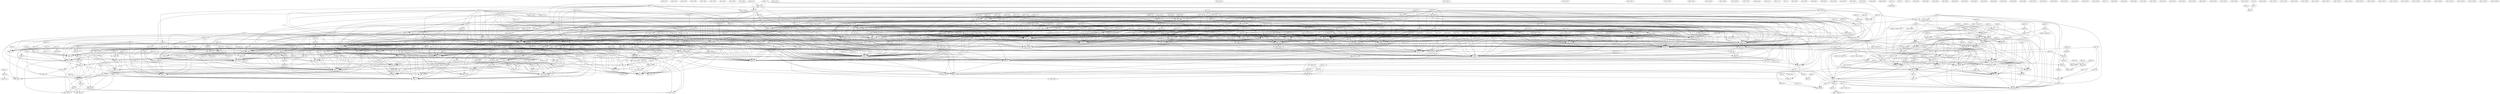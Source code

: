 digraph G {
"elem.1.def.1";
"elem.1.def.2";
"elem.1.def.3";
"elem.1.def.4";
"elem.1.def.5";
"elem.1.def.6";
"elem.1.def.7";
"elem.1.def.8";
"elem.1.def.9";
"elem.1.def.10";
"elem.1.def.11";
"elem.1.def.12";
"elem.1.def.13";
"elem.1.def.14";
"elem.1.def.15";
"elem.1.def.16";
"elem.1.def.17";
"elem.1.def.18";
"elem.1.def.19";
"elem.1.def.20";
"elem.1.def.21";
"elem.1.def.22";
"elem.1.def.23";
"elem.1.post.1";
"elem.1.post.2";
"elem.1.post.3";
"elem.1.post.4";
"elem.1.post.5";
"elem.1.c.n.1";
"elem.1.c.n.2";
"elem.1.c.n.3";
"elem.1.c.n.4";
"elem.1.c.n.5";
"elem.1.1";
"elem.1.2";
"elem.1.3";
"elem.1.4";
"elem.1.5";
"elem.1.6";
"elem.1.7";
"elem.1.8";
"elem.1.9";
"elem.1.10";
"elem.1.11";
"elem.1.12";
"elem.1.13";
"elem.1.14";
"elem.1.15";
"elem.1.16";
"elem.1.17";
"elem.1.18";
"elem.1.19";
"elem.1.20";
"elem.1.21";
"elem.1.22";
"elem.1.23";
"elem.1.24";
"elem.1.25";
"elem.1.26";
"elem.1.27";
"elem.1.28";
"elem.1.29";
"elem.1.30";
"elem.1.31";
"elem.1.32";
"elem.1.33";
"elem.1.34";
"elem.1.35";
"elem.1.36";
"elem.1.37";
"elem.1.38";
"elem.1.39";
"elem.1.40";
"elem.1.41";
"elem.1.42";
"elem.1.43";
"elem.1.44";
"elem.1.45";
"elem.1.46";
"elem.1.47";
"elem.1.48";
"elem.2.def.1";
"elem.2.def.2";
"elem.2.1";
"elem.2.2";
"elem.2.3";
"elem.2.4";
"elem.2.5";
"elem.2.6";
"elem.2.7";
"elem.2.8";
"elem.2.9";
"elem.2.10";
"elem.2.11";
"elem.2.12";
"elem.2.13";
"elem.2.14";
"elem.3.def.1";
"elem.3.def.2";
"elem.3.def.3";
"elem.3.def.4";
"elem.3.def.5";
"elem.3.def.6";
"elem.3.def.7";
"elem.3.def.8";
"elem.3.def.9";
"elem.3.def.10";
"elem.3.def.11";
"elem.3.1";
"elem.3.2";
"elem.3.3";
"elem.3.4";
"elem.3.5";
"elem.3.6";
"elem.3.7";
"elem.3.8";
"elem.3.9";
"elem.3.1.p.1";
"elem.3.10";
"elem.3.11";
"elem.3.12";
"elem.3.13";
"elem.3.14";
"elem.3.15";
"elem.3.16";
"elem.3.17";
"elem.3.16.p.1";
"elem.3.18";
"elem.3.19";
"elem.3.20";
"elem.3.21";
"elem.3.22";
"elem.3.23";
"elem.3.24";
"elem.3.25";
"elem.3.26";
"elem.3.27";
"elem.3.28";
"elem.3.29";
"elem.3.30";
"elem.3.31";
"elem.3.32";
"elem.3.33";
"elem.3.34";
"elem.3.35";
"elem.3.36";
"elem.3.37";
"elem.4.def.1";
"elem.4.def.2";
"elem.4.def.3";
"elem.4.def.4";
"elem.4.def.5";
"elem.4.def.6";
"elem.4.def.7";
"elem.4.1";
"elem.4.2";
"elem.4.3";
"elem.4.4";
"elem.4.5";
"elem.4.6";
"elem.4.7";
"elem.4.8";
"elem.4.9";
"elem.4.10";
"elem.4.11";
"elem.4.12";
"elem.4.13";
"elem.4.14";
"elem.4.15";
"elem.4.16";
"elem.5.def.1";
"elem.5.def.2";
"elem.5.def.3";
"elem.5.def.4";
"elem.5.def.5";
"elem.5.def.6";
"elem.5.def.7";
"elem.5.def.8";
"elem.5.def.9";
"elem.5.def.10";
"elem.5.def.11";
"elem.5.def.12";
"elem.5.def.13";
"elem.5.def.14";
"elem.5.def.15";
"elem.5.def.16";
"elem.5.def.17";
"elem.5.def.18";
"elem.5.1";
"elem.5.2";
"elem.5.3";
"elem.5.4";
"elem.5.5";
"elem.5.6";
"elem.5.7";
"elem.5.8";
"elem.5.9";
"elem.5.10";
"elem.5.11";
"elem.5.12";
"elem.5.13";
"elem.5.14";
"elem.5.15";
"elem.5.16";
"elem.5.17";
"elem.5.18";
"elem.5.19";
"elem.5.20";
"elem.5.21";
"elem.5.22";
"elem.5.23";
"elem.5.24";
"elem.5.25";
"elem.6.def.1";
"elem.6.def.2";
"elem.6.def.3";
"elem.6.def.4";
"elem.6.def.5";
"elem.6.1";
"elem.6.2";
"elem.6.3";
"elem.6.4";
"elem.6.5";
"elem.6.6";
"elem.6.7";
"elem.6.8";
"elem.6.9";
"elem.6.10";
"elem.6.11";
"elem.6.12";
"elem.6.13";
"elem.6.8.p.1";
"elem.6.14";
"elem.6.15";
"elem.6.16";
"elem.6.17";
"elem.6.18";
"elem.6.19";
"elem.6.20";
"elem.6.21";
"elem.6.22";
"elem.6.19.p.1";
"elem.6.23";
"elem.6.24";
"elem.6.25";
"elem.6.26";
"elem.6.27";
"elem.6.28";
"elem.6.29";
"elem.6.30";
"elem.6.31";
"elem.6.32";
"elem.6.33";
"elem.7.def.1";
"elem.7.def.2";
"elem.7.def.3";
"elem.7.def.4";
"elem.7.def.5";
"elem.7.def.6";
"elem.7.def.7";
"elem.7.def.8";
"elem.7.def.9";
"elem.7.def.10";
"elem.7.def.11";
"elem.7.def.12";
"elem.7.def.13";
"elem.7.def.14";
"elem.7.def.15";
"elem.7.def.16";
"elem.7.def.17";
"elem.7.def.18";
"elem.7.def.19";
"elem.7.def.20";
"elem.7.def.21";
"elem.7.def.22";
"elem.7.1";
"elem.7.2";
"elem.7.3";
"elem.7.2.p.1";
"elem.7.4";
"elem.7.5";
"elem.7.6";
"elem.7.7";
"elem.7.8";
"elem.7.9";
"elem.7.5 elem.7.6";
"elem.7.10";
"elem.7.11";
"elem.7.7 elem.7.8";
"elem.7.12";
"elem.7.13";
"elem.7.14";
"elem.7.15";
"elem.7.16";
"elem.7.17";
"elem.7.18";
"elem.7.19";
"elem.7.20";
"elem.7.21";
"elem.7.22";
"elem.7.23";
"elem.7.24";
"elem.7.25";
"elem.7.26";
"elem.7.27";
"elem.7.28";
"elem.7.29";
"elem.7.30";
"elem.7.31";
"elem.7.32";
"elem.7.33";
"elem.7.34";
"elem.7.35";
"elem.7.36";
"elem.7.37";
"elem.7.38";
"elem.7.39";
"elem.8.1";
"elem.8.2";
"elem.8.3";
"elem.8.2.p.1";
"elem.8.4";
"elem.7.def.20 elem.7.13";
"elem.7.13 elem.7.def.20";
"elem.8.5";
"elem.8.6";
"elem.8.7";
"elem.8.8";
"elem.8.9";
"elem.8.10";
"elem.8.11";
"elem.8.12";
"elem.8.13";
"elem.8.14";
"elem.8.15";
"elem.8.11 elem.8.12";
"elem.8.16";
"elem.8.17";
"elem.8.18";
"elem.8.19";
"elem.8.20";
"elem.8.21";
"elem.8.22";
"elem.8.23";
"elem.8.24";
"elem.8.25";
"elem.8.26";
"elem.8.27";
"elem.9.1";
"elem.9.2";
"elem.9.3";
"elem.9.4";
"elem.9.5";
"elem.9.6";
"elem.9.7";
"elem.9.8";
"elem.9.9";
"elem.9.10";
"elem.9.11";
"elem.9.12";
"elem.9.11 elem.9.11.p.1";
"elem.9.13";
"elem.9.14";
"elem.9.15";
"elem.7.24 elem.7.25";
"elem.9.16";
"elem.9.17";
"elem.9.18";
"elem.9.19";
"elem.9.20";
"elem.9.21";
"elem.9.22";
"elem.9.23";
"elem.9.24";
"elem.9.25";
"elem.9.26";
"elem.9.27";
"elem.9.28";
"elem.9.29";
"elem.9.30";
"elem.9.31";
"elem.9.32";
"elem.9.33";
"elem.9.34";
"elem.9.35";
"elem.7.11 elem.7.13";
"elem.9.36";
"elem.10.def.1";
"elem.10.def.2";
"elem.10.def.3";
"elem.10.def.4";
"elem.10.1";
"elem.10.2";
"elem.10.3";
"elem.10.4";
"elem.10.3.p.1";
"elem.10.5";
"elem.5.7.p.1";
"elem.10.6";
"elem.10.7";
"elem.10.8";
"elem.10.9";
"elem.6.20.p.1";
"elem.10.10";
"elem.10.6.p.1";
"elem.10.11";
"elem.10.12";
"elem.10.13";
"elem.10.14";
"elem.10.15";
"elem.10.16";
"elem.10.17";
"elem.10.18";
"elem.10.16.l.1";
"elem.10.19";
"elem.10.20";
"elem.10.21";
"elem.10.22";
"elem.10.23";
"elem.10.24";
"elem.10.23.p.1";
"elem.10.25";
"elem.10.26";
"elem.10.27";
"elem.10.28";
"elem.10.29";
"elem.10.28.l.1";
"elem.5.19.p.1";
"elem.10.30";
"elem.10.28.l.2";
"elem.10.31";
"elem.10.32";
"elem.10.33";
"elem.10.34";
"elem.10.35";
"elem.10.32.p.1";
"elem.10.32.l.1";
"elem.10.36";
"elem.10.37";
"elem.10.38";
"elem.10.39";
"elem.10.6 elem.10.23.p.1";
"elem.10.40";
"elem.10.41";
"elem.10.42";
"elem.10.43";
"elem.10.44";
"elem.10.41.l.1";
"elem.10.45";
"elem.10.46";
"elem.10.47";
"elem.10.def.2.1";
"elem.10.def.2.2";
"elem.10.def.2.3";
"elem.10.def.2.4";
"elem.10.def.2.5";
"elem.10.def.2.6";
"elem.10.48";
"elem.10.49";
"elem.10.50";
"elem.10.51";
"elem.10.52";
"elem.10.53";
"elem.10.54";
"elem.10.55";
"elem.10.56";
"elem.10.57";
"elem.10.58";
"elem.10.59";
"elem.10.60";
"elem.10.53.l.1";
"elem.10.59.l.1";
"elem.10.61";
"elem.10.15 elem.10.23.p.1";
"elem.10.62";
"elem.10.12 elem.10.13";
"elem.10.63";
"elem.10.64";
"elem.10.65";
"elem.10.66";
"elem.10.67";
"elem.10.37 elem.10.38";
"elem.10.68";
"elem.10.69";
"elem.10.70";
"elem.10.71";
"elem.10.72";
"elem.10.73";
"elem.10.13 elem.10.16";
"elem.10.74";
"elem.10.75";
"elem.10.76";
"elem.10.77";
"elem.2.7 elem.10.16";
"elem.10.78";
"elem.10.79";
"elem.10.80";
"elem.10.81";
"elem.10.82";
"elem.10.83";
"elem.10.84";
"elem.10.def.3.1";
"elem.10.def.3.2";
"elem.10.def.3.3";
"elem.10.def.3.4";
"elem.10.def.3.5";
"elem.10.def.3.6";
"elem.10.85";
"elem.10.86";
"elem.10.87";
"elem.10.88";
"elem.10.89";
"elem.10.90";
"elem.10.91";
"elem.10.92";
"elem.10.93";
"elem.10.94";
"elem.10.95";
"elem.10.96";
"elem.10.97";
"elem.10.98";
"elem.10.99";
"elem.10.100";
"elem.10.101";
"elem.10.102";
"elem.10.103";
"elem.10.104";
"elem.10.74 elem.10.75";
"elem.10.105";
"elem.10.106";
"elem.10.107";
"elem.10.108";
"elem.10.109";
"elem.10.110";
"elem.10.111";
"elem.10.112";
"elem.10.11 elem.10.12";
"elem.10.113";
"elem.10.114";
"elem.10.115";
"elem.11.def.1";
"elem.11.def.2";
"elem.11.def.3";
"elem.11.def.4";
"elem.11.def.5";
"elem.11.def.6";
"elem.11.def.7";
"elem.11.def.8";
"elem.11.def.9";
"elem.11.def.10";
"elem.11.def.11";
"elem.11.def.12";
"elem.11.def.13";
"elem.11.def.14";
"elem.11.def.15";
"elem.11.def.16";
"elem.11.def.17";
"elem.11.def.18";
"elem.11.def.19";
"elem.11.def.20";
"elem.11.def.21";
"elem.11.def.22";
"elem.11.def.23";
"elem.11.def.24";
"elem.11.def.25";
"elem.11.def.26";
"elem.11.def.27";
"elem.11.def.28";
"elem.11.1";
"elem.11.2";
"elem.11.3";
"elem.11.4";
"elem.11.5";
"elem.11.6";
"elem.11.7";
"elem.11.8";
"elem.11.9";
"elem.11.10";
"elem.11.11";
"elem.11.12";
"elem.11.13";
"elem.11.14";
"elem.11.15";
"elem.11.16";
"elem.11.17";
"elem.11.18";
"elem.11.19";
"elem.11.20";
"elem.11.21";
"elem.11.22";
"elem.11.23";
"elem.11.24";
"elem.11.25";
"elem.11.26";
"elem.11.27";
"elem.11.28";
"elem.11.29";
"elem.1.8 elem.1.4";
"elem.11.30";
"elem.11.31";
"elem.11.32";
"elem.11.33";
"elem.11.34";
"elem.11.29 elem.11.30";
"elem.11.35";
"elem.11.36";
"elem.11.37";
"elem.11.38";
"elem.11.39";
"elem.12.1";
"elem.12.2";
"elem.12.3";
"elem.12.4";
"elem.12.5";
"elem.12.2.l.1";
"elem.12.6";
"elem.12.7";
"elem.12.8";
"elem.12.9";
"elem.12.10";
"elem.12.6 elem.12.7.p.1";
"elem.12.7.p.1";
"elem.12.11";
"elem.12.12";
"elem.12.13";
"elem.12.14";
"elem.12.15";
"elem.12.16";
"elem.12.17";
"elem.6.8 elem.6.8.p.1";
"elem.12.18";
"elem.12.17.p.1";
"elem.13.1";
"elem.13.2";
"elem.13.3";
"elem.13.4";
"elem.13.5";
"elem.6.def.3 elem.6.17";
"elem.13.6";
"elem.13.7";
"elem.13.8";
"elem.13.9";
"elem.4.15.p.1";
"elem.13.10";
"elem.13.11";
"elem.13.12";
"elem.13.13";
"elem.13.14";
"elem.13.15";
"elem.13.16";
"elem.13.17";
"elem.13.18";
"elem.13.16.p.1";
"elem.13.17.p.1";
"elem.1.1" -> "elem.1.post.3";
"elem.1.1" -> "elem.1.post.1";
"elem.1.1" -> "elem.1.c.n.1";
"elem.1.2" -> "elem.1.post.1";
"elem.1.2" -> "elem.1.1";
"elem.1.2" -> "elem.1.post.2";
"elem.1.2" -> "elem.1.post.3";
"elem.1.2" -> "elem.1.c.n.1";
"elem.1.3" -> "elem.1.2";
"elem.1.3" -> "elem.1.post.3";
"elem.1.5" -> "elem.1.post.2";
"elem.1.5" -> "elem.1.3";
"elem.1.5" -> "elem.1.post.1";
"elem.1.9" -> "elem.1.3";
"elem.1.10" -> "elem.1.1";
"elem.1.10" -> "elem.1.9";
"elem.1.11" -> "elem.1.3";
"elem.1.11" -> "elem.1.1";
"elem.1.11" -> "elem.1.def.10";
"elem.1.12" -> "elem.1.post.3";
"elem.1.12" -> "elem.1.def.10";
"elem.1.13" -> "elem.1.11";
"elem.1.14" -> "elem.1.c.n.3";
"elem.1.16" -> "elem.1.10";
"elem.1.16" -> "elem.1.3";
"elem.1.16" -> "elem.1.post.1";
"elem.1.16" -> "elem.1.post.2";
"elem.1.16" -> "elem.1.15";
"elem.1.17" -> "elem.1.post.2";
"elem.1.17" -> "elem.1.16";
"elem.1.17" -> "elem.1.13";
"elem.1.18" -> "elem.1.3";
"elem.1.18" -> "elem.1.16";
"elem.1.19" -> "elem.1.5";
"elem.1.19" -> "elem.1.18";
"elem.1.20" -> "elem.1.5";
"elem.1.21" -> "elem.1.20";
"elem.1.21" -> "elem.1.16";
"elem.1.22" -> "elem.1.3";
"elem.1.24" -> "elem.1.23";
"elem.1.25" -> "elem.1.4";
"elem.1.25" -> "elem.1.24";
"elem.1.26" -> "elem.1.4";
"elem.1.27" -> "elem.1.16";
"elem.1.27" -> "elem.1.def.23";
"elem.1.28" -> "elem.1.15";
"elem.1.28" -> "elem.1.13";
"elem.1.29" -> "elem.1.13";
"elem.1.29" -> "elem.1.post.5";
"elem.1.29" -> "elem.1.15";
"elem.1.31" -> "elem.1.23";
"elem.1.32" -> "elem.1.31";
"elem.1.32" -> "elem.1.29";
"elem.1.32" -> "elem.1.13";
"elem.1.35" -> "elem.1.34";
"elem.1.35" -> "elem.1.c.n.3";
"elem.1.35" -> "elem.1.c.n.2";
"elem.1.36" -> "elem.1.33";
"elem.1.36" -> "elem.1.34";
"elem.1.36" -> "elem.1.35";
"elem.1.36" -> "elem.1.c.n.1";
"elem.1.37" -> "elem.1.31";
"elem.1.37" -> "elem.1.35";
"elem.1.37" -> "elem.1.34";
"elem.1.38" -> "elem.1.31";
"elem.1.38" -> "elem.1.36";
"elem.1.38" -> "elem.1.34";
"elem.1.39" -> "elem.1.31";
"elem.1.39" -> "elem.1.37";
"elem.1.40" -> "elem.1.31";
"elem.1.40" -> "elem.1.38";
"elem.1.41" -> "elem.1.37";
"elem.1.42" -> "elem.1.23";
"elem.1.42" -> "elem.1.31";
"elem.1.42" -> "elem.1.41";
"elem.1.43" -> "elem.1.c.n.2";
"elem.1.43" -> "elem.1.c.n.3";
"elem.1.44" -> "elem.1.42";
"elem.1.44" -> "elem.1.31";
"elem.1.44" -> "elem.1.post.5";
"elem.1.44" -> "elem.1.15";
"elem.1.45" -> "elem.1.42";
"elem.1.45" -> "elem.1.44";
"elem.1.45" -> "elem.1.29";
"elem.1.45" -> "elem.1.c.n.2";
"elem.1.45" -> "elem.1.c.n.1";
"elem.1.45" -> "elem.1.34";
"elem.1.45" -> "elem.1.30";
"elem.1.45" -> "elem.1.33";
"elem.1.46" -> "elem.1.11";
"elem.1.46" -> "elem.1.31";
"elem.1.46" -> "elem.1.34";
"elem.1.47" -> "elem.1.46";
"elem.1.47" -> "elem.1.41";
"elem.1.48" -> "elem.1.47";
"elem.2.1" -> "elem.1.11";
"elem.2.1" -> "elem.1.3";
"elem.2.1" -> "elem.1.31";
"elem.2.2" -> "elem.1.46";
"elem.2.2" -> "elem.1.31";
"elem.2.3" -> "elem.1.46";
"elem.2.3" -> "elem.1.31";
"elem.2.4" -> "elem.1.46";
"elem.2.4" -> "elem.1.31";
"elem.2.4" -> "elem.1.29";
"elem.2.4" -> "elem.1.6";
"elem.2.4" -> "elem.1.34";
"elem.2.5" -> "elem.1.46";
"elem.2.5" -> "elem.1.31";
"elem.2.5" -> "elem.1.43";
"elem.2.6" -> "elem.1.46";
"elem.2.6" -> "elem.1.31";
"elem.2.6" -> "elem.1.43";
"elem.2.7" -> "elem.1.46";
"elem.2.7" -> "elem.1.43";
"elem.2.8" -> "elem.1.36";
"elem.2.8" -> "elem.1.43";
"elem.2.9" -> "elem.1.29";
"elem.2.9" -> "elem.1.47";
"elem.2.9" -> "elem.1.34";
"elem.2.10" -> "elem.1.11";
"elem.2.10" -> "elem.1.3";
"elem.2.10" -> "elem.1.31";
"elem.2.10" -> "elem.1.post.5";
"elem.2.10" -> "elem.1.5";
"elem.2.10" -> "elem.1.15";
"elem.2.10" -> "elem.1.29";
"elem.2.10" -> "elem.1.34";
"elem.2.10" -> "elem.1.47";
"elem.2.10" -> "elem.1.c.n.1";
"elem.2.11" -> "elem.1.46";
"elem.2.11" -> "elem.1.47";
"elem.2.12" -> "elem.2.4";
"elem.2.12" -> "elem.1.47";
"elem.2.13" -> "elem.1.47";
"elem.2.14" -> "elem.1.45";
"elem.2.14" -> "elem.1.47";
"elem.3.1" -> "elem.1.def.10";
"elem.3.2" -> "elem.3.1";
"elem.3.2" -> "elem.1.19";
"elem.3.3" -> "elem.1.def.10";
"elem.3.3" -> "elem.1.5";
"elem.3.4" -> "elem.3.1";
"elem.3.7" -> "elem.1.20";
"elem.3.7" -> "elem.1.24";
"elem.3.7" -> "elem.1.23";
"elem.3.8" -> "elem.3.1";
"elem.3.8" -> "elem.1.20";
"elem.3.8" -> "elem.1.21";
"elem.3.9" -> "elem.1.def.10";
"elem.3.9" -> "elem.3.1.p.1";
"elem.3.12" -> "elem.1.20";
"elem.3.13" -> "elem.3.11";
"elem.3.13" -> "elem.3.2";
"elem.3.14" -> "elem.3.1";
"elem.3.14" -> "elem.3.3";
"elem.3.14" -> "elem.1.47";
"elem.3.14" -> "elem.3.def.4";
"elem.3.15" -> "elem.3.def.5";
"elem.3.15" -> "elem.1.20";
"elem.3.15" -> "elem.1.24";
"elem.3.16" -> "elem.1.17";
"elem.3.17" -> "elem.3.1";
"elem.3.17" -> "elem.3.16.p.1";
"elem.3.18" -> "elem.1.19";
"elem.3.20" -> "elem.1.32";
"elem.3.22" -> "elem.1.32";
"elem.3.22" -> "elem.3.21";
"elem.3.23" -> "elem.3.def.11";
"elem.3.24" -> "elem.3.10";
"elem.3.25" -> "elem.3.9";
"elem.3.26" -> "elem.3.24";
"elem.3.27" -> "elem.1.23";
"elem.3.27" -> "elem.3.26";
"elem.3.28" -> "elem.3.26";
"elem.3.30" -> "elem.3.28";
"elem.3.31" -> "elem.1.32";
"elem.3.31" -> "elem.1.17";
"elem.3.31" -> "elem.3.22";
"elem.3.32" -> "elem.3.19";
"elem.3.32" -> "elem.1.32";
"elem.3.32" -> "elem.3.22";
"elem.3.33" -> "elem.3.16.p.1";
"elem.3.33" -> "elem.3.31";
"elem.3.34" -> "elem.1.23";
"elem.3.34" -> "elem.3.32";
"elem.3.35" -> "elem.2.5";
"elem.3.35" -> "elem.1.47";
"elem.3.36" -> "elem.2.6";
"elem.3.36" -> "elem.1.47";
"elem.3.36" -> "elem.3.18";
"elem.3.37" -> "elem.3.18";
"elem.3.37" -> "elem.3.36";
"elem.3.37" -> "elem.3.16.p.1";
"elem.4.2" -> "elem.3.16.p.1";
"elem.4.2" -> "elem.1.23";
"elem.4.2" -> "elem.3.32";
"elem.4.2" -> "elem.1.32";
"elem.4.3" -> "elem.3.1";
"elem.4.3" -> "elem.1.23";
"elem.4.3" -> "elem.3.16.p.1";
"elem.4.3" -> "elem.3.18";
"elem.4.3" -> "elem.1.13";
"elem.4.4" -> "elem.1.9";
"elem.4.4" -> "elem.3.16";
"elem.4.5" -> "elem.1.10";
"elem.4.5" -> "elem.1.4";
"elem.4.5" -> "elem.3.31";
"elem.4.6" -> "elem.1.4";
"elem.4.6" -> "elem.1.def.22";
"elem.4.7" -> "elem.3.16.p.1";
"elem.4.7" -> "elem.1.34";
"elem.4.8" -> "elem.1.10";
"elem.4.8" -> "elem.1.31";
"elem.4.8" -> "elem.1.34";
"elem.4.8" -> "elem.3.16";
"elem.4.9" -> "elem.1.6";
"elem.4.10" -> "elem.2.11";
"elem.4.10" -> "elem.4.1";
"elem.4.10" -> "elem.4.5";
"elem.4.10" -> "elem.3.32";
"elem.4.10" -> "elem.1.32";
"elem.4.10" -> "elem.1.5";
"elem.4.11" -> "elem.4.10";
"elem.4.11" -> "elem.4.2";
"elem.4.11" -> "elem.1.9";
"elem.4.11" -> "elem.3.26";
"elem.4.11" -> "elem.3.29";
"elem.4.12" -> "elem.4.11";
"elem.4.12" -> "elem.3.16.p.1";
"elem.4.12" -> "elem.3.1";
"elem.4.12" -> "elem.1.47";
"elem.4.12" -> "elem.3.27";
"elem.4.12" -> "elem.1.26";
"elem.4.13" -> "elem.1.4";
"elem.4.13" -> "elem.1.26";
"elem.4.13" -> "elem.3.16";
"elem.4.15" -> "elem.1.5";
"elem.4.15" -> "elem.1.32";
"elem.4.15" -> "elem.1.15";
"elem.4.15" -> "elem.3.26";
"elem.4.15" -> "elem.3.29";
"elem.4.16" -> "elem.3.30";
"elem.5.3" -> "elem.5.2";
"elem.5.4" -> "elem.5.3";
"elem.5.4" -> "elem.5.def.5";
"elem.5.5" -> "elem.5.1";
"elem.5.6" -> "elem.5.2";
"elem.5.8" -> "elem.5.def.4";
"elem.5.8" -> "elem.5.1";
"elem.5.9" -> "elem.5.8";
"elem.5.10" -> "elem.5.7";
"elem.5.10" -> "elem.5.8";
"elem.5.12" -> "elem.5.1";
"elem.5.13" -> "elem.5.def.7";
"elem.5.13" -> "elem.5.def.5";
"elem.5.14" -> "elem.5.8";
"elem.5.14" -> "elem.5.10";
"elem.5.15" -> "elem.5.7";
"elem.5.15" -> "elem.5.12";
"elem.5.16" -> "elem.5.15";
"elem.5.16" -> "elem.5.11";
"elem.5.16" -> "elem.5.14";
"elem.5.17" -> "elem.5.1";
"elem.5.18" -> "elem.5.11";
"elem.5.19" -> "elem.5.16";
"elem.5.19" -> "elem.5.17";
"elem.5.19" -> "elem.5.11";
"elem.5.20" -> "elem.5.8";
"elem.5.20" -> "elem.5.13";
"elem.5.20" -> "elem.5.10";
"elem.5.21" -> "elem.5.8";
"elem.5.21" -> "elem.5.13";
"elem.5.21" -> "elem.5.10";
"elem.5.22" -> "elem.5.20";
"elem.5.22" -> "elem.5.def.5";
"elem.5.23" -> "elem.5.15";
"elem.5.23" -> "elem.5.16";
"elem.5.23" -> "elem.5.21";
"elem.5.24" -> "elem.5.22";
"elem.5.24" -> "elem.5.18";
"elem.6.1" -> "elem.1.38";
"elem.6.1" -> "elem.5.def.5";
"elem.6.1" -> "elem.1.41";
"elem.6.1" -> "elem.5.15";
"elem.6.1" -> "elem.5.11";
"elem.6.2" -> "elem.1.38";
"elem.6.2" -> "elem.5.7";
"elem.6.2" -> "elem.6.1";
"elem.6.2" -> "elem.5.11";
"elem.6.2" -> "elem.5.9";
"elem.6.2" -> "elem.1.39";
"elem.6.3" -> "elem.6.2";
"elem.6.3" -> "elem.5.11";
"elem.6.3" -> "elem.5.9";
"elem.6.3" -> "elem.1.5";
"elem.6.3" -> "elem.1.29";
"elem.6.4" -> "elem.1.17";
"elem.6.4" -> "elem.1.post.5";
"elem.6.4" -> "elem.1.34";
"elem.6.4" -> "elem.6.2";
"elem.6.4" -> "elem.5.16";
"elem.6.4" -> "elem.5.22";
"elem.6.5" -> "elem.1.23";
"elem.6.5" -> "elem.6.4";
"elem.6.5" -> "elem.1.8";
"elem.6.5" -> "elem.1.4";
"elem.6.6" -> "elem.1.23";
"elem.6.6" -> "elem.6.4";
"elem.6.6" -> "elem.5.11";
"elem.6.6" -> "elem.5.9";
"elem.6.6" -> "elem.1.4";
"elem.6.6" -> "elem.1.32";
"elem.6.7" -> "elem.1.23";
"elem.6.7" -> "elem.1.32";
"elem.6.7" -> "elem.6.4";
"elem.6.7" -> "elem.5.11";
"elem.6.7" -> "elem.1.5";
"elem.6.7" -> "elem.1.13";
"elem.6.7" -> "elem.1.17";
"elem.6.8" -> "elem.1.32";
"elem.6.8" -> "elem.6.4";
"elem.6.8" -> "elem.6.def.1";
"elem.6.9" -> "elem.1.3";
"elem.6.9" -> "elem.1.31";
"elem.6.9" -> "elem.6.2";
"elem.6.10" -> "elem.1.31";
"elem.6.10" -> "elem.1.34";
"elem.6.10" -> "elem.6.2";
"elem.6.11" -> "elem.1.3";
"elem.6.11" -> "elem.1.31";
"elem.6.11" -> "elem.6.2";
"elem.6.12" -> "elem.1.31";
"elem.6.12" -> "elem.6.2";
"elem.6.13" -> "elem.3.31";
"elem.6.13" -> "elem.6.8.p.1";
"elem.6.14" -> "elem.5.7";
"elem.6.14" -> "elem.6.1";
"elem.6.14" -> "elem.5.11";
"elem.6.14" -> "elem.5.9";
"elem.6.15" -> "elem.1.14";
"elem.6.15" -> "elem.5.7";
"elem.6.15" -> "elem.6.1";
"elem.6.15" -> "elem.5.11";
"elem.6.15" -> "elem.5.9";
"elem.6.16" -> "elem.6.14";
"elem.6.17" -> "elem.6.16";
"elem.6.18" -> "elem.1.23";
"elem.6.18" -> "elem.1.32";
"elem.6.19" -> "elem.5.def.11";
"elem.6.19" -> "elem.6.11";
"elem.6.19" -> "elem.5.16";
"elem.6.19" -> "elem.5.11";
"elem.6.19" -> "elem.6.15";
"elem.6.19" -> "elem.5.def.9";
"elem.6.19" -> "elem.6.1";
"elem.6.20" -> "elem.6.6";
"elem.6.20" -> "elem.5.22";
"elem.6.20" -> "elem.1.32";
"elem.6.20" -> "elem.6.1";
"elem.6.20" -> "elem.5.12";
"elem.6.20" -> "elem.6.19";
"elem.6.21" -> "elem.6.def.1";
"elem.6.22" -> "elem.6.11";
"elem.6.22" -> "elem.5.22";
"elem.6.22" -> "elem.6.19.p.1";
"elem.6.22" -> "elem.5.11";
"elem.6.22" -> "elem.6.18";
"elem.6.23" -> "elem.6.12";
"elem.6.23" -> "elem.6.1";
"elem.6.23" -> "elem.5.11";
"elem.6.24" -> "elem.5.22";
"elem.6.24" -> "elem.6.def.1";
"elem.6.24" -> "elem.6.21";
"elem.6.25" -> "elem.1.44";
"elem.6.25" -> "elem.1.45";
"elem.6.25" -> "elem.6.13";
"elem.6.25" -> "elem.6.18";
"elem.6.25" -> "elem.6.19.p.1";
"elem.6.25" -> "elem.6.1";
"elem.6.25" -> "elem.5.16";
"elem.6.26" -> "elem.1.31";
"elem.6.26" -> "elem.6.24";
"elem.6.26" -> "elem.5.11";
"elem.6.26" -> "elem.5.9";
"elem.6.27" -> "elem.1.43";
"elem.6.27" -> "elem.1.36";
"elem.6.28" -> "elem.6.18";
"elem.6.28" -> "elem.6.25";
"elem.6.28" -> "elem.6.21";
"elem.6.28" -> "elem.6.26";
"elem.6.28" -> "elem.1.36";
"elem.6.29" -> "elem.6.25";
"elem.6.29" -> "elem.6.26";
"elem.6.29" -> "elem.6.24";
"elem.6.30" -> "elem.6.29";
"elem.6.30" -> "elem.6.14";
"elem.6.31" -> "elem.6.8";
"elem.6.31" -> "elem.6.def.1";
"elem.6.31" -> "elem.6.19.p.1";
"elem.6.32" -> "elem.1.29";
"elem.6.32" -> "elem.1.32";
"elem.6.33" -> "elem.3.27";
"elem.6.33" -> "elem.5.def.5";
"elem.7.1" -> "elem.7.def.12";
"elem.7.2" -> "elem.7.1";
"elem.7.3" -> "elem.7.2";
"elem.7.3" -> "elem.7.2.p.1";
"elem.7.4" -> "elem.7.2";
"elem.7.6" -> "elem.7.5";
"elem.7.7" -> "elem.7.5";
"elem.7.8" -> "elem.7.7";
"elem.7.9" -> "elem.7.5 elem.7.6";
"elem.7.10" -> "elem.7.9";
"elem.7.10" -> "elem.7.5 elem.7.6";
"elem.7.11" -> "elem.7.def.20";
"elem.7.11" -> "elem.7.7 elem.7.8";
"elem.7.12" -> "elem.7.def.20";
"elem.7.12" -> "elem.7.5 elem.7.6";
"elem.7.13" -> "elem.7.def.20";
"elem.7.13" -> "elem.7.10";
"elem.7.15" -> "elem.7.12";
"elem.7.16" -> "elem.7.15";
"elem.7.17" -> "elem.7.def.20";
"elem.7.17" -> "elem.7.13";
"elem.7.18" -> "elem.7.16";
"elem.7.18" -> "elem.7.17";
"elem.7.19" -> "elem.7.17";
"elem.7.19" -> "elem.7.18";
"elem.7.19" -> "elem.5.7";
"elem.7.20" -> "elem.7.13";
"elem.7.20" -> "elem.7.def.20";
"elem.7.20" -> "elem.7.12";
"elem.7.20" -> "elem.7.4";
"elem.7.21" -> "elem.7.20";
"elem.7.21" -> "elem.7.16";
"elem.7.21" -> "elem.7.def.12";
"elem.7.22" -> "elem.7.def.15";
"elem.7.22" -> "elem.7.17";
"elem.7.23" -> "elem.7.def.12";
"elem.7.24" -> "elem.7.23";
"elem.7.24" -> "elem.7.16";
"elem.7.24" -> "elem.7.def.15";
"elem.7.24" -> "elem.7.19";
"elem.7.24" -> "elem.7.21";
"elem.7.24" -> "elem.7.20";
"elem.7.24" -> "elem.7.def.12";
"elem.7.25" -> "elem.7.24";
"elem.7.26" -> "elem.7.24";
"elem.7.27" -> "elem.7.25";
"elem.7.27" -> "elem.7.26";
"elem.7.28" -> "elem.7.def.12";
"elem.7.30" -> "elem.7.29";
"elem.7.30" -> "elem.7.def.15";
"elem.7.30" -> "elem.7.19";
"elem.7.30" -> "elem.7.21";
"elem.7.30" -> "elem.7.20";
"elem.7.32" -> "elem.7.31";
"elem.7.33" -> "elem.7.21";
"elem.7.33" -> "elem.7.3";
"elem.7.33" -> "elem.7.16";
"elem.7.33" -> "elem.7.def.20";
"elem.7.33" -> "elem.7.def.15";
"elem.7.33" -> "elem.7.19";
"elem.7.34" -> "elem.7.16";
"elem.7.34" -> "elem.7.def.15";
"elem.7.34" -> "elem.7.19";
"elem.7.34" -> "elem.7.21";
"elem.7.34" -> "elem.7.20";
"elem.7.34" -> "elem.7.17";
"elem.7.34" -> "elem.7.33";
"elem.7.36" -> "elem.7.34";
"elem.7.36" -> "elem.7.35";
"elem.7.37" -> "elem.7.15";
"elem.7.38" -> "elem.7.15";
"elem.7.39" -> "elem.7.36";
"elem.7.39" -> "elem.7.37";
"elem.7.39" -> "elem.7.38";
"elem.8.1" -> "elem.7.21";
"elem.8.1" -> "elem.7.20";
"elem.8.2" -> "elem.7.17";
"elem.8.2" -> "elem.7.18";
"elem.8.2" -> "elem.7.22";
"elem.8.2" -> "elem.7.27";
"elem.8.2" -> "elem.8.1";
"elem.8.3" -> "elem.7.33";
"elem.8.3" -> "elem.8.2";
"elem.8.3" -> "elem.7.22";
"elem.8.3" -> "elem.8.2.p.1";
"elem.8.3" -> "elem.7.27";
"elem.8.4" -> "elem.7.34";
"elem.8.4" -> "elem.7.def.20 elem.7.13";
"elem.8.4" -> "elem.7.20";
"elem.8.4" -> "elem.7.35";
"elem.8.4" -> "elem.7.13 elem.7.def.20";
"elem.8.4" -> "elem.7.13";
"elem.8.5" -> "elem.8.4";
"elem.8.5" -> "elem.7.17";
"elem.8.6" -> "elem.7.33";
"elem.8.6" -> "elem.7.14";
"elem.8.6" -> "elem.7.def.20";
"elem.8.6" -> "elem.8.3";
"elem.8.7" -> "elem.8.6";
"elem.8.8" -> "elem.7.33";
"elem.8.8" -> "elem.8.3";
"elem.8.8" -> "elem.7.14";
"elem.8.8" -> "elem.7.21";
"elem.8.8" -> "elem.7.20";
"elem.8.8" -> "elem.7.def.20";
"elem.8.9" -> "elem.8.2";
"elem.8.9" -> "elem.8.2.p.1";
"elem.8.9" -> "elem.8.1";
"elem.8.9" -> "elem.7.def.20";
"elem.8.10" -> "elem.7.def.20";
"elem.8.10" -> "elem.7.17";
"elem.8.10" -> "elem.7.18";
"elem.8.11" -> "elem.7.17";
"elem.8.11" -> "elem.5.def.9";
"elem.8.12" -> "elem.7.17";
"elem.8.12" -> "elem.7.18";
"elem.8.12" -> "elem.5.def.10";
"elem.8.13" -> "elem.7.14";
"elem.8.14" -> "elem.8.11";
"elem.8.14" -> "elem.8.7";
"elem.8.14" -> "elem.7.def.20";
"elem.8.15" -> "elem.8.11 elem.8.12";
"elem.8.15" -> "elem.8.7";
"elem.8.15" -> "elem.7.def.20";
"elem.8.16" -> "elem.8.14";
"elem.8.17" -> "elem.8.15";
"elem.8.18" -> "elem.7.def.21";
"elem.8.18" -> "elem.7.13";
"elem.8.18" -> "elem.7.17";
"elem.8.18" -> "elem.5.def.9";
"elem.8.19" -> "elem.7.def.21";
"elem.8.19" -> "elem.8.18";
"elem.8.19" -> "elem.7.17";
"elem.8.19" -> "elem.7.13";
"elem.8.19" -> "elem.7.18";
"elem.8.19" -> "elem.5.def.10";
"elem.8.20" -> "elem.7.33";
"elem.8.20" -> "elem.7.20";
"elem.8.20" -> "elem.7.17";
"elem.8.20" -> "elem.7.13";
"elem.8.21" -> "elem.7.33";
"elem.8.21" -> "elem.8.2";
"elem.8.21" -> "elem.8.3";
"elem.8.21" -> "elem.8.20";
"elem.8.21" -> "elem.7.14";
"elem.8.21" -> "elem.7.21";
"elem.8.21" -> "elem.7.20";
"elem.8.21" -> "elem.7.18";
"elem.8.22" -> "elem.8.20";
"elem.8.23" -> "elem.8.21";
"elem.8.24" -> "elem.8.18";
"elem.8.24" -> "elem.8.8";
"elem.8.24" -> "elem.8.22";
"elem.8.25" -> "elem.8.19";
"elem.8.25" -> "elem.8.8";
"elem.8.25" -> "elem.8.23";
"elem.8.26" -> "elem.8.18";
"elem.8.26" -> "elem.7.33";
"elem.8.26" -> "elem.8.2";
"elem.8.26" -> "elem.8.2.p.1";
"elem.8.27" -> "elem.8.19";
"elem.8.27" -> "elem.7.33";
"elem.8.27" -> "elem.8.2";
"elem.8.27" -> "elem.8.2.p.1";
"elem.9.1" -> "elem.7.17";
"elem.9.1" -> "elem.8.18";
"elem.9.1" -> "elem.8.8";
"elem.9.1" -> "elem.8.22";
"elem.9.2" -> "elem.7.17";
"elem.9.2" -> "elem.8.18";
"elem.9.2" -> "elem.8.20";
"elem.9.3" -> "elem.7.def.20";
"elem.9.3" -> "elem.8.8";
"elem.9.3" -> "elem.8.23";
"elem.9.4" -> "elem.9.3";
"elem.9.4" -> "elem.7.17";
"elem.9.4" -> "elem.8.19";
"elem.9.4" -> "elem.8.8";
"elem.9.4" -> "elem.8.23";
"elem.9.5" -> "elem.9.3";
"elem.9.5" -> "elem.7.17";
"elem.9.5" -> "elem.8.19";
"elem.9.5" -> "elem.8.8";
"elem.9.5" -> "elem.8.23";
"elem.9.6" -> "elem.7.def.20";
"elem.9.6" -> "elem.8.19";
"elem.9.6" -> "elem.8.8";
"elem.9.6" -> "elem.8.23";
"elem.9.7" -> "elem.7.def.13";
"elem.9.7" -> "elem.7.def.15";
"elem.9.8" -> "elem.7.def.20";
"elem.9.8" -> "elem.8.22";
"elem.9.8" -> "elem.8.23";
"elem.9.9" -> "elem.9.8";
"elem.9.9" -> "elem.8.22";
"elem.9.9" -> "elem.9.3";
"elem.9.9" -> "elem.8.23";
"elem.9.10" -> "elem.9.8";
"elem.9.10" -> "elem.8.26";
"elem.9.10" -> "elem.8.25";
"elem.9.10" -> "elem.9.6";
"elem.9.11" -> "elem.7.15";
"elem.9.12" -> "elem.7.29";
"elem.9.12" -> "elem.9.11 elem.9.11.p.1";
"elem.9.12" -> "elem.7.19";
"elem.9.12" -> "elem.7.21";
"elem.9.12" -> "elem.7.20";
"elem.9.12" -> "elem.9.8";
"elem.9.12" -> "elem.7.def.14";
"elem.9.13" -> "elem.9.12";
"elem.9.13" -> "elem.7.31";
"elem.9.13" -> "elem.9.11";
"elem.9.13" -> "elem.7.19";
"elem.9.13" -> "elem.9.8";
"elem.9.14" -> "elem.7.30";
"elem.9.15" -> "elem.8.2";
"elem.9.15" -> "elem.7.22";
"elem.9.15" -> "elem.7.28";
"elem.9.15" -> "elem.7.24";
"elem.9.15" -> "elem.7.25";
"elem.9.15" -> "elem.2.3";
"elem.9.15" -> "elem.7.24 elem.7.25";
"elem.9.15" -> "elem.2.4";
"elem.9.16" -> "elem.7.21";
"elem.9.16" -> "elem.7.20";
"elem.9.17" -> "elem.7.13";
"elem.9.17" -> "elem.7.21";
"elem.9.17" -> "elem.7.20";
"elem.9.18" -> "elem.9.16";
"elem.9.18" -> "elem.7.19";
"elem.9.19" -> "elem.9.17";
"elem.9.19" -> "elem.7.14";
"elem.9.19" -> "elem.7.21";
"elem.9.19" -> "elem.7.20";
"elem.9.19" -> "elem.7.19";
"elem.9.20" -> "elem.7.31";
"elem.9.21" -> "elem.7.def.6";
"elem.9.22" -> "elem.7.def.7";
"elem.9.22" -> "elem.9.21";
"elem.9.23" -> "elem.7.def.7";
"elem.9.23" -> "elem.9.22";
"elem.9.23" -> "elem.9.21";
"elem.9.24" -> "elem.7.def.6";
"elem.9.25" -> "elem.7.def.7";
"elem.9.25" -> "elem.9.24";
"elem.9.26" -> "elem.7.def.7";
"elem.9.26" -> "elem.9.24";
"elem.9.27" -> "elem.7.def.7";
"elem.9.27" -> "elem.9.24";
"elem.9.28" -> "elem.7.def.15";
"elem.9.28" -> "elem.9.21";
"elem.9.29" -> "elem.7.def.15";
"elem.9.29" -> "elem.9.23";
"elem.9.30" -> "elem.9.23";
"elem.9.31" -> "elem.9.30";
"elem.9.32" -> "elem.9.13";
"elem.9.32" -> "elem.7.def.8";
"elem.9.33" -> "elem.7.def.9";
"elem.9.33" -> "elem.7.def.8";
"elem.9.34" -> "elem.7.def.8";
"elem.9.35" -> "elem.7.11 elem.7.13";
"elem.9.35" -> "elem.7.12";
"elem.9.36" -> "elem.7.14";
"elem.9.36" -> "elem.7.19";
"elem.9.36" -> "elem.9.35";
"elem.9.36" -> "elem.9.13";
"elem.9.36" -> "elem.7.def.20";
"elem.9.36" -> "elem.7.29";
"elem.9.36" -> "elem.7.21";
"elem.9.36" -> "elem.7.20";
"elem.9.36" -> "elem.7.def.22";
"elem.10.1" -> "elem.5.def.4";
"elem.10.2" -> "elem.10.def.1";
"elem.10.3" -> "elem.10.2";
"elem.10.4" -> "elem.10.3";
"elem.10.4" -> "elem.10.3.p.1";
"elem.10.5" -> "elem.7.def.20";
"elem.10.5" -> "elem.5.7.p.1";
"elem.10.6" -> "elem.7.def.20";
"elem.10.6" -> "elem.5.7.p.1";
"elem.10.6" -> "elem.5.22";
"elem.10.6" -> "elem.5.11";
"elem.10.6" -> "elem.5.9";
"elem.10.7" -> "elem.10.6";
"elem.10.8" -> "elem.10.5";
"elem.10.9" -> "elem.10.5";
"elem.10.9" -> "elem.6.20.p.1";
"elem.10.9" -> "elem.8.11";
"elem.10.9" -> "elem.10.6";
"elem.10.10" -> "elem.10.6.p.1";
"elem.10.10" -> "elem.10.6";
"elem.10.10" -> "elem.10.9";
"elem.10.10" -> "elem.5.def.9";
"elem.10.10" -> "elem.10.11";
"elem.10.11" -> "elem.10.5";
"elem.10.11" -> "elem.10.6";
"elem.10.11" -> "elem.10.7";
"elem.10.11" -> "elem.10.8";
"elem.10.12" -> "elem.10.5";
"elem.10.12" -> "elem.8.4";
"elem.10.12" -> "elem.5.11";
"elem.10.12" -> "elem.5.22";
"elem.10.12" -> "elem.10.6";
"elem.10.13" -> "elem.10.12";
"elem.10.14" -> "elem.6.22";
"elem.10.14" -> "elem.5.17";
"elem.10.14" -> "elem.5.22";
"elem.10.14" -> "elem.10.11";
"elem.10.15" -> "elem.10.def.1";
"elem.10.16" -> "elem.10.def.1";
"elem.10.17" -> "elem.2.5";
"elem.10.17" -> "elem.10.6";
"elem.10.17" -> "elem.10.12";
"elem.10.17" -> "elem.10.15";
"elem.10.18" -> "elem.10.16.l.1";
"elem.10.18" -> "elem.10.16";
"elem.10.18" -> "elem.10.6";
"elem.10.18" -> "elem.10.13";
"elem.10.19" -> "elem.10.def.4";
"elem.10.19" -> "elem.6.1";
"elem.10.19" -> "elem.10.11";
"elem.10.20" -> "elem.10.def.4";
"elem.10.20" -> "elem.6.1";
"elem.10.20" -> "elem.10.11";
"elem.10.21" -> "elem.10.def.4";
"elem.10.21" -> "elem.6.1";
"elem.10.21" -> "elem.10.11";
"elem.10.22" -> "elem.10.21";
"elem.10.22" -> "elem.6.14";
"elem.10.22" -> "elem.6.22";
"elem.10.22" -> "elem.10.11";
"elem.10.22" -> "elem.10.def.4";
"elem.10.22" -> "elem.10.13";
"elem.10.23" -> "elem.10.22";
"elem.10.23" -> "elem.6.1";
"elem.10.23" -> "elem.10.11";
"elem.10.23" -> "elem.10.def.3";
"elem.10.23" -> "elem.10.13";
"elem.10.23" -> "elem.10.21";
"elem.10.24" -> "elem.6.1";
"elem.10.24" -> "elem.10.11";
"elem.10.24" -> "elem.10.23.p.1";
"elem.10.25" -> "elem.10.22";
"elem.10.25" -> "elem.6.1";
"elem.10.25" -> "elem.10.11";
"elem.10.25" -> "elem.10.19";
"elem.10.25" -> "elem.5.11";
"elem.10.25" -> "elem.6.17";
"elem.10.25" -> "elem.10.21";
"elem.10.26" -> "elem.10.22";
"elem.10.26" -> "elem.10.20";
"elem.10.26" -> "elem.10.13";
"elem.10.26" -> "elem.10.11";
"elem.10.26" -> "elem.10.6";
"elem.10.26" -> "elem.2.4";
"elem.10.26" -> "elem.10.16";
"elem.10.26" -> "elem.10.def.4";
"elem.10.27" -> "elem.6.13";
"elem.10.27" -> "elem.6.17";
"elem.10.27" -> "elem.10.21";
"elem.10.27" -> "elem.10.11";
"elem.10.27" -> "elem.10.23";
"elem.10.27" -> "elem.5.16";
"elem.10.28" -> "elem.6.13";
"elem.10.28" -> "elem.6.17";
"elem.10.28" -> "elem.10.21";
"elem.10.28" -> "elem.10.11";
"elem.10.28" -> "elem.10.23";
"elem.10.28" -> "elem.5.16";
"elem.10.28" -> "elem.6.16";
"elem.10.29" -> "elem.10.28.l.1";
"elem.10.29" -> "elem.10.6";
"elem.10.29" -> "elem.10.def.4";
"elem.10.29" -> "elem.10.9";
"elem.10.29" -> "elem.5.19.p.1";
"elem.10.29" -> "elem.3.31";
"elem.10.29" -> "elem.1.47";
"elem.10.30" -> "elem.10.28.l.2";
"elem.10.30" -> "elem.10.6.p.1";
"elem.10.30" -> "elem.5.19.p.1";
"elem.10.30" -> "elem.3.31";
"elem.10.30" -> "elem.1.47";
"elem.10.30" -> "elem.10.9";
"elem.10.31" -> "elem.10.29";
"elem.10.31" -> "elem.10.21";
"elem.10.31" -> "elem.10.11";
"elem.10.31" -> "elem.10.23";
"elem.10.31" -> "elem.10.14";
"elem.10.31" -> "elem.10.30";
"elem.10.32" -> "elem.10.29";
"elem.10.32" -> "elem.10.21";
"elem.10.32" -> "elem.10.11";
"elem.10.32" -> "elem.10.23";
"elem.10.32" -> "elem.10.14";
"elem.10.33" -> "elem.10.30";
"elem.10.33" -> "elem.6.28";
"elem.10.33" -> "elem.10.18";
"elem.10.33" -> "elem.1.47";
"elem.10.33" -> "elem.10.21";
"elem.10.33" -> "elem.10.23.p.1";
"elem.10.34" -> "elem.10.31";
"elem.10.34" -> "elem.6.28";
"elem.10.34" -> "elem.10.18";
"elem.10.34" -> "elem.10.11";
"elem.10.34" -> "elem.3.31";
"elem.10.34" -> "elem.1.47";
"elem.10.34" -> "elem.10.6";
"elem.10.35" -> "elem.10.32";
"elem.10.35" -> "elem.10.18";
"elem.10.35" -> "elem.10.11";
"elem.10.35" -> "elem.3.31";
"elem.10.35" -> "elem.1.47";
"elem.10.35" -> "elem.10.32.p.1";
"elem.10.35" -> "elem.10.32.l.1";
"elem.10.35" -> "elem.10.13";
"elem.10.36" -> "elem.10.11";
"elem.10.36" -> "elem.10.6";
"elem.10.36" -> "elem.10.15";
"elem.10.36" -> "elem.10.13";
"elem.10.36" -> "elem.2.4";
"elem.10.36" -> "elem.10.16";
"elem.10.36" -> "elem.10.def.4";
"elem.10.37" -> "elem.10.36";
"elem.10.37" -> "elem.2.4";
"elem.10.37" -> "elem.10.16";
"elem.10.37" -> "elem.10.def.4";
"elem.10.38" -> "elem.1.44";
"elem.10.38" -> "elem.2.4";
"elem.10.38" -> "elem.10.22";
"elem.10.38" -> "elem.10.11";
"elem.10.38" -> "elem.10.15";
"elem.10.38" -> "elem.10.6";
"elem.10.38" -> "elem.10.13";
"elem.10.38" -> "elem.6.1";
"elem.10.38" -> "elem.10.36";
"elem.10.38" -> "elem.10.20";
"elem.10.38" -> "elem.10.def.4";
"elem.10.39" -> "elem.10.33";
"elem.10.39" -> "elem.10.6 elem.10.23.p.1";
"elem.10.39" -> "elem.10.16";
"elem.10.39" -> "elem.10.def.4";
"elem.10.40" -> "elem.10.34";
"elem.10.40" -> "elem.10.16";
"elem.10.40" -> "elem.10.def.4";
"elem.10.41" -> "elem.10.35";
"elem.10.41" -> "elem.2.4";
"elem.10.41" -> "elem.10.22";
"elem.10.41" -> "elem.6.1";
"elem.10.41" -> "elem.10.11";
"elem.10.41" -> "elem.10.36";
"elem.10.41" -> "elem.10.def.4";
"elem.10.42" -> "elem.10.36";
"elem.10.42" -> "elem.2.4";
"elem.10.42" -> "elem.10.21";
"elem.10.42" -> "elem.10.26";
"elem.10.43" -> "elem.10.26";
"elem.10.44" -> "elem.10.38";
"elem.10.44" -> "elem.2.4";
"elem.10.44" -> "elem.10.41.l.1";
"elem.10.44" -> "elem.10.22";
"elem.10.44" -> "elem.10.11";
"elem.10.44" -> "elem.10.15";
"elem.10.44" -> "elem.10.6";
"elem.10.44" -> "elem.10.13";
"elem.10.44" -> "elem.6.1";
"elem.10.44" -> "elem.10.36";
"elem.10.45" -> "elem.10.39";
"elem.10.45" -> "elem.10.26";
"elem.10.46" -> "elem.10.40";
"elem.10.46" -> "elem.10.26";
"elem.10.47" -> "elem.2.4";
"elem.10.47" -> "elem.10.22";
"elem.10.47" -> "elem.6.1";
"elem.10.47" -> "elem.10.11";
"elem.10.47" -> "elem.10.36";
"elem.10.47" -> "elem.10.42";
"elem.10.48" -> "elem.10.28.l.1";
"elem.10.48" -> "elem.10.6.p.1";
"elem.10.48" -> "elem.10.6";
"elem.10.48" -> "elem.10.9";
"elem.10.48" -> "elem.10.36";
"elem.10.48" -> "elem.5.19.p.1";
"elem.10.49" -> "elem.10.6.p.1";
"elem.10.49" -> "elem.10.6";
"elem.10.49" -> "elem.10.9";
"elem.10.49" -> "elem.10.36";
"elem.10.49" -> "elem.5.19.p.1";
"elem.10.50" -> "elem.10.6.p.1";
"elem.10.50" -> "elem.10.6";
"elem.10.50" -> "elem.10.9";
"elem.10.50" -> "elem.10.36";
"elem.10.50" -> "elem.5.22";
"elem.10.50" -> "elem.5.19.p.1";
"elem.10.51" -> "elem.10.6.p.1";
"elem.10.51" -> "elem.10.6";
"elem.10.51" -> "elem.10.9";
"elem.10.51" -> "elem.5.19.p.1";
"elem.10.52" -> "elem.10.6.p.1";
"elem.10.52" -> "elem.10.9";
"elem.10.52" -> "elem.10.36";
"elem.10.52" -> "elem.5.19.p.1";
"elem.10.53" -> "elem.10.6.p.1";
"elem.10.53" -> "elem.10.6";
"elem.10.53" -> "elem.10.9";
"elem.10.53" -> "elem.10.36";
"elem.10.53" -> "elem.5.22";
"elem.10.53" -> "elem.5.19.p.1";
"elem.10.54" -> "elem.10.def.2.1";
"elem.10.54" -> "elem.10.17";
"elem.10.54" -> "elem.2.14";
"elem.10.54" -> "elem.6.17";
"elem.10.54" -> "elem.6.1";
"elem.10.54" -> "elem.10.15";
"elem.10.54" -> "elem.10.12";
"elem.10.54" -> "elem.10.19";
"elem.10.54" -> "elem.10.13";
"elem.10.54" -> "elem.10.11";
"elem.10.54" -> "elem.10.36";
"elem.10.55" -> "elem.10.def.2.2";
"elem.10.55" -> "elem.10.17";
"elem.10.55" -> "elem.10.13";
"elem.10.55" -> "elem.10.15";
"elem.10.55" -> "elem.10.21";
"elem.10.55" -> "elem.6.1";
"elem.10.55" -> "elem.10.11";
"elem.10.55" -> "elem.10.12";
"elem.10.55" -> "elem.10.19";
"elem.10.55" -> "elem.10.37";
"elem.10.56" -> "elem.10.def.2.3";
"elem.10.56" -> "elem.10.13";
"elem.10.56" -> "elem.10.21";
"elem.10.56" -> "elem.10.38";
"elem.10.57" -> "elem.10.def.2.4";
"elem.10.57" -> "elem.10.18";
"elem.10.57" -> "elem.6.1";
"elem.10.57" -> "elem.10.11";
"elem.10.57" -> "elem.10.19";
"elem.10.57" -> "elem.10.13";
"elem.10.57" -> "elem.10.21";
"elem.10.57" -> "elem.10.39";
"elem.10.58" -> "elem.10.18";
"elem.10.58" -> "elem.6.1";
"elem.10.58" -> "elem.10.11";
"elem.10.58" -> "elem.10.def.2.5";
"elem.10.58" -> "elem.10.13";
"elem.10.58" -> "elem.10.21";
"elem.10.58" -> "elem.10.12";
"elem.10.58" -> "elem.10.19";
"elem.10.58" -> "elem.10.40";
"elem.10.59" -> "elem.10.21";
"elem.10.59" -> "elem.10.13";
"elem.10.59" -> "elem.6.1";
"elem.10.59" -> "elem.10.11";
"elem.10.59" -> "elem.10.41";
"elem.10.60" -> "elem.10.36";
"elem.10.60" -> "elem.10.15";
"elem.10.60" -> "elem.10.20";
"elem.10.60" -> "elem.10.21";
"elem.10.60" -> "elem.10.22";
"elem.10.60" -> "elem.10.13";
"elem.10.60" -> "elem.10.53.l.1";
"elem.10.60" -> "elem.6.1";
"elem.10.60" -> "elem.6.17";
"elem.10.60" -> "elem.10.11";
"elem.10.60" -> "elem.10.59.l.1";
"elem.10.60" -> "elem.10.17";
"elem.10.60" -> "elem.10.def.2.1";
"elem.10.61" -> "elem.10.37";
"elem.10.61" -> "elem.10.21";
"elem.10.61" -> "elem.10.15 elem.10.23.p.1";
"elem.10.61" -> "elem.10.22";
"elem.10.61" -> "elem.10.20";
"elem.10.61" -> "elem.10.13";
"elem.10.61" -> "elem.10.36";
"elem.10.61" -> "elem.6.1";
"elem.10.61" -> "elem.10.11";
"elem.10.61" -> "elem.10.17";
"elem.10.61" -> "elem.10.def.2.2";
"elem.10.62" -> "elem.10.38";
"elem.10.62" -> "elem.10.15 elem.10.23.p.1";
"elem.10.62" -> "elem.10.22";
"elem.10.62" -> "elem.10.11";
"elem.10.62" -> "elem.10.12 elem.10.13";
"elem.10.62" -> "elem.6.1";
"elem.10.62" -> "elem.10.36";
"elem.10.62" -> "elem.10.def.2.3";
"elem.10.63" -> "elem.10.39";
"elem.10.63" -> "elem.10.20";
"elem.10.63" -> "elem.10.22";
"elem.10.63" -> "elem.10.13";
"elem.10.63" -> "elem.10.36";
"elem.10.63" -> "elem.6.1";
"elem.10.63" -> "elem.10.11";
"elem.10.63" -> "elem.10.18";
"elem.10.63" -> "elem.10.def.2.4";
"elem.10.64" -> "elem.10.40";
"elem.10.64" -> "elem.10.22";
"elem.10.64" -> "elem.10.20";
"elem.10.64" -> "elem.10.13";
"elem.10.64" -> "elem.10.36";
"elem.10.64" -> "elem.10.18";
"elem.10.65" -> "elem.10.41";
"elem.10.65" -> "elem.10.22";
"elem.10.65" -> "elem.6.1";
"elem.10.65" -> "elem.10.11";
"elem.10.65" -> "elem.10.36";
"elem.10.66" -> "elem.10.36";
"elem.10.66" -> "elem.6.12";
"elem.10.66" -> "elem.5.19";
"elem.10.66" -> "elem.10.11";
"elem.10.66" -> "elem.5.11";
"elem.10.66" -> "elem.5.16";
"elem.10.66" -> "elem.10.14";
"elem.10.66" -> "elem.10.12";
"elem.10.66" -> "elem.10.def.2.1";
"elem.10.66" -> "elem.10.def.2.2";
"elem.10.66" -> "elem.10.13";
"elem.10.66" -> "elem.10.def.2.3";
"elem.10.66" -> "elem.10.def.2.4";
"elem.10.66" -> "elem.10.def.2.5";
"elem.10.66" -> "elem.10.def.2.6";
"elem.10.67" -> "elem.10.37 elem.10.38";
"elem.10.67" -> "elem.5.19";
"elem.10.67" -> "elem.10.11";
"elem.10.67" -> "elem.10.23";
"elem.10.67" -> "elem.5.11";
"elem.10.67" -> "elem.5.16";
"elem.10.67" -> "elem.10.37";
"elem.10.67" -> "elem.10.23.p.1";
"elem.10.67" -> "elem.10.38";
"elem.10.68" -> "elem.10.39";
"elem.10.68" -> "elem.5.11";
"elem.10.68" -> "elem.10.11";
"elem.10.68" -> "elem.5.16";
"elem.10.68" -> "elem.5.18";
"elem.10.68" -> "elem.6.20";
"elem.10.68" -> "elem.10.23.p.1";
"elem.10.69" -> "elem.10.40";
"elem.10.70" -> "elem.10.41";
"elem.10.71" -> "elem.10.20";
"elem.10.71" -> "elem.10.22";
"elem.10.71" -> "elem.6.1";
"elem.10.71" -> "elem.10.11";
"elem.10.71" -> "elem.10.36";
"elem.10.71" -> "elem.10.def.2.1";
"elem.10.71" -> "elem.10.54";
"elem.10.71" -> "elem.10.def.2.4";
"elem.10.71" -> "elem.10.57";
"elem.10.71" -> "elem.10.def.2.2";
"elem.10.71" -> "elem.10.55";
"elem.10.71" -> "elem.10.def.2.5";
"elem.10.71" -> "elem.10.58";
"elem.10.72" -> "elem.10.22";
"elem.10.72" -> "elem.6.1";
"elem.10.72" -> "elem.10.11";
"elem.10.72" -> "elem.10.36";
"elem.10.72" -> "elem.10.def.2.3";
"elem.10.72" -> "elem.10.56";
"elem.10.72" -> "elem.10.def.2.6";
"elem.10.72" -> "elem.10.59";
"elem.10.73" -> "elem.10.11";
"elem.10.73" -> "elem.10.15";
"elem.10.73" -> "elem.10.6";
"elem.10.73" -> "elem.2.7";
"elem.10.73" -> "elem.10.13 elem.10.16";
"elem.10.73" -> "elem.10.def.4";
"elem.10.74" -> "elem.2.7";
"elem.10.74" -> "elem.10.16";
"elem.10.74" -> "elem.10.def.4";
"elem.10.75" -> "elem.10.28";
"elem.10.75" -> "elem.2.7";
"elem.10.75" -> "elem.10.15 elem.10.23.p.1";
"elem.10.75" -> "elem.10.22";
"elem.10.75" -> "elem.10.23.p.1";
"elem.10.75" -> "elem.10.11";
"elem.10.75" -> "elem.10.15";
"elem.10.75" -> "elem.10.6";
"elem.10.75" -> "elem.10.13";
"elem.10.75" -> "elem.6.1";
"elem.10.75" -> "elem.10.73";
"elem.10.75" -> "elem.10.20";
"elem.10.76" -> "elem.10.33";
"elem.10.76" -> "elem.2.7";
"elem.10.76" -> "elem.10.16";
"elem.10.77" -> "elem.10.34";
"elem.10.77" -> "elem.2.7 elem.10.16";
"elem.10.78" -> "elem.10.35";
"elem.10.78" -> "elem.2.7";
"elem.10.78" -> "elem.10.22";
"elem.10.78" -> "elem.6.1";
"elem.10.78" -> "elem.10.11";
"elem.10.78" -> "elem.10.73";
"elem.10.78" -> "elem.10.20";
"elem.10.79" -> "elem.10.73";
"elem.10.79" -> "elem.2.7";
"elem.10.79" -> "elem.10.21";
"elem.10.79" -> "elem.10.26";
"elem.10.80" -> "elem.10.74";
"elem.10.80" -> "elem.2.7";
"elem.10.80" -> "elem.10.15 elem.10.23.p.1";
"elem.10.80" -> "elem.10.26";
"elem.10.81" -> "elem.10.75";
"elem.10.81" -> "elem.2.7";
"elem.10.81" -> "elem.10.15 elem.10.23.p.1";
"elem.10.81" -> "elem.10.22";
"elem.10.81" -> "elem.10.23.p.1";
"elem.10.81" -> "elem.10.11";
"elem.10.81" -> "elem.10.6";
"elem.10.81" -> "elem.10.13";
"elem.10.81" -> "elem.6.1";
"elem.10.81" -> "elem.10.73";
"elem.10.81" -> "elem.10.79";
"elem.10.82" -> "elem.10.76";
"elem.10.82" -> "elem.10.26";
"elem.10.83" -> "elem.10.77";
"elem.10.83" -> "elem.10.26";
"elem.10.84" -> "elem.10.78";
"elem.10.84" -> "elem.2.7";
"elem.10.84" -> "elem.10.22";
"elem.10.84" -> "elem.6.1";
"elem.10.84" -> "elem.10.11";
"elem.10.84" -> "elem.10.73";
"elem.10.84" -> "elem.10.79";
"elem.10.85" -> "elem.10.6.p.1";
"elem.10.85" -> "elem.10.6";
"elem.10.85" -> "elem.10.9";
"elem.10.85" -> "elem.10.73";
"elem.10.85" -> "elem.5.19.p.1";
"elem.10.85" -> "elem.10.def.3.1";
"elem.10.86" -> "elem.10.6.p.1";
"elem.10.86" -> "elem.10.6";
"elem.10.86" -> "elem.10.9";
"elem.10.86" -> "elem.10.73";
"elem.10.86" -> "elem.5.19.p.1";
"elem.10.86" -> "elem.10.def.3.2";
"elem.10.87" -> "elem.10.6.p.1";
"elem.10.87" -> "elem.10.6";
"elem.10.87" -> "elem.10.9";
"elem.10.87" -> "elem.10.73";
"elem.10.87" -> "elem.5.22";
"elem.10.87" -> "elem.5.19.p.1";
"elem.10.87" -> "elem.10.def.3.3";
"elem.10.88" -> "elem.10.6.p.1";
"elem.10.88" -> "elem.10.6";
"elem.10.88" -> "elem.10.9";
"elem.10.88" -> "elem.10.73";
"elem.10.88" -> "elem.5.19.p.1";
"elem.10.88" -> "elem.10.def.3.4";
"elem.10.89" -> "elem.10.6";
"elem.10.89" -> "elem.10.9";
"elem.10.89" -> "elem.10.73";
"elem.10.89" -> "elem.5.19.p.1";
"elem.10.89" -> "elem.10.def.3.5";
"elem.10.90" -> "elem.10.6.p.1";
"elem.10.90" -> "elem.10.6";
"elem.10.90" -> "elem.10.9";
"elem.10.90" -> "elem.10.73";
"elem.10.90" -> "elem.5.22";
"elem.10.90" -> "elem.5.19.p.1";
"elem.10.90" -> "elem.10.def.3.6";
"elem.10.91" -> "elem.10.73";
"elem.10.91" -> "elem.10.def.3.1";
"elem.10.91" -> "elem.10.17";
"elem.10.91" -> "elem.10.15";
"elem.10.91" -> "elem.10.12";
"elem.10.91" -> "elem.10.19";
"elem.10.91" -> "elem.10.13";
"elem.10.91" -> "elem.10.21";
"elem.10.91" -> "elem.6.26";
"elem.10.91" -> "elem.6.17";
"elem.10.91" -> "elem.6.1";
"elem.10.91" -> "elem.5.11";
"elem.10.91" -> "elem.10.53.l.1";
"elem.10.91" -> "elem.10.11";
"elem.10.92" -> "elem.10.73";
"elem.10.92" -> "elem.10.def.3.2";
"elem.10.92" -> "elem.10.17";
"elem.10.92" -> "elem.10.15";
"elem.10.92" -> "elem.10.13";
"elem.10.92" -> "elem.10.21";
"elem.10.92" -> "elem.10.19";
"elem.10.92" -> "elem.6.26";
"elem.10.92" -> "elem.6.17";
"elem.10.92" -> "elem.6.1";
"elem.10.92" -> "elem.5.11";
"elem.10.92" -> "elem.10.11";
"elem.10.92" -> "elem.10.74";
"elem.10.93" -> "elem.10.def.3.3";
"elem.10.93" -> "elem.10.17";
"elem.10.93" -> "elem.6.1";
"elem.10.93" -> "elem.10.11";
"elem.10.93" -> "elem.10.15";
"elem.10.93" -> "elem.10.13";
"elem.10.93" -> "elem.10.21";
"elem.10.93" -> "elem.6.26";
"elem.10.93" -> "elem.6.17";
"elem.10.93" -> "elem.5.11";
"elem.10.93" -> "elem.10.75";
"elem.10.94" -> "elem.10.def.3.4";
"elem.10.94" -> "elem.10.18";
"elem.10.94" -> "elem.10.19";
"elem.10.94" -> "elem.10.21";
"elem.10.94" -> "elem.6.1";
"elem.10.94" -> "elem.10.11";
"elem.10.94" -> "elem.6.26";
"elem.10.94" -> "elem.6.17";
"elem.10.94" -> "elem.5.11";
"elem.10.94" -> "elem.10.76";
"elem.10.95" -> "elem.10.def.3.5";
"elem.10.95" -> "elem.10.18";
"elem.10.95" -> "elem.10.21";
"elem.10.95" -> "elem.10.19";
"elem.10.95" -> "elem.6.26";
"elem.10.95" -> "elem.10.77";
"elem.10.96" -> "elem.10.def.3.6";
"elem.10.96" -> "elem.10.18";
"elem.10.96" -> "elem.6.1";
"elem.10.96" -> "elem.10.11";
"elem.10.96" -> "elem.10.21";
"elem.10.96" -> "elem.6.26";
"elem.10.96" -> "elem.10.78";
"elem.10.97" -> "elem.10.73";
"elem.10.97" -> "elem.2.7";
"elem.10.97" -> "elem.10.20";
"elem.10.97" -> "elem.10.22";
"elem.10.97" -> "elem.6.1";
"elem.10.97" -> "elem.10.11";
"elem.10.97" -> "elem.6.17";
"elem.10.97" -> "elem.10.17";
"elem.10.97" -> "elem.10.def.3.1";
"elem.10.98" -> "elem.10.74";
"elem.10.98" -> "elem.10.15 elem.10.23.p.1";
"elem.10.98" -> "elem.10.22";
"elem.10.98" -> "elem.2.7";
"elem.10.98" -> "elem.10.20";
"elem.10.98" -> "elem.6.1";
"elem.10.98" -> "elem.10.11";
"elem.10.98" -> "elem.10.73";
"elem.10.98" -> "elem.5.11";
"elem.10.98" -> "elem.6.17";
"elem.10.98" -> "elem.10.17";
"elem.10.98" -> "elem.10.def.3.2";
"elem.10.99" -> "elem.10.75";
"elem.10.99" -> "elem.10.15 elem.10.23.p.1";
"elem.10.99" -> "elem.10.22";
"elem.10.99" -> "elem.2.7";
"elem.10.99" -> "elem.6.1";
"elem.10.99" -> "elem.10.11";
"elem.10.99" -> "elem.10.13";
"elem.10.99" -> "elem.10.73";
"elem.10.99" -> "elem.5.11";
"elem.10.99" -> "elem.10.17";
"elem.10.99" -> "elem.10.def.3.3";
"elem.10.100" -> "elem.10.76";
"elem.10.100" -> "elem.10.20";
"elem.10.100" -> "elem.2.7";
"elem.10.100" -> "elem.10.22";
"elem.10.100" -> "elem.6.1";
"elem.10.100" -> "elem.10.11";
"elem.10.100" -> "elem.10.73";
"elem.10.100" -> "elem.5.11";
"elem.10.100" -> "elem.6.17";
"elem.10.100" -> "elem.10.18";
"elem.10.100" -> "elem.10.def.3.4";
"elem.10.101" -> "elem.10.77";
"elem.10.101" -> "elem.10.22";
"elem.10.101" -> "elem.2.7";
"elem.10.101" -> "elem.10.20";
"elem.10.101" -> "elem.6.1";
"elem.10.101" -> "elem.10.11";
"elem.10.101" -> "elem.10.73";
"elem.10.101" -> "elem.10.18";
"elem.10.101" -> "elem.10.def.3.5";
"elem.10.102" -> "elem.10.78";
"elem.10.102" -> "elem.10.22";
"elem.10.102" -> "elem.2.7";
"elem.10.102" -> "elem.6.1";
"elem.10.102" -> "elem.10.11";
"elem.10.102" -> "elem.10.73";
"elem.10.102" -> "elem.10.18";
"elem.10.102" -> "elem.10.def.3.6";
"elem.10.103" -> "elem.10.73";
"elem.10.103" -> "elem.6.12";
"elem.10.103" -> "elem.5.12";
"elem.10.103" -> "elem.10.11";
"elem.10.103" -> "elem.10.13";
"elem.10.103" -> "elem.5.16";
"elem.10.103" -> "elem.10.14";
"elem.10.103" -> "elem.10.12";
"elem.10.104" -> "elem.10.74 elem.10.75";
"elem.10.104" -> "elem.6.12";
"elem.10.104" -> "elem.5.12";
"elem.10.104" -> "elem.10.11";
"elem.10.104" -> "elem.10.23";
"elem.10.104" -> "elem.10.13";
"elem.10.104" -> "elem.5.16";
"elem.10.104" -> "elem.10.def.4";
"elem.10.104" -> "elem.10.23.p.1";
"elem.10.105" -> "elem.10.76";
"elem.10.105" -> "elem.10.13";
"elem.10.105" -> "elem.5.12";
"elem.10.105" -> "elem.5.16";
"elem.10.105" -> "elem.6.22";
"elem.10.105" -> "elem.5.18";
"elem.10.105" -> "elem.10.11";
"elem.10.105" -> "elem.10.def.4";
"elem.10.105" -> "elem.10.23.p.1";
"elem.10.106" -> "elem.10.77";
"elem.10.107" -> "elem.10.78";
"elem.10.108" -> "elem.10.20";
"elem.10.108" -> "elem.10.22";
"elem.10.108" -> "elem.10.13";
"elem.10.108" -> "elem.10.73";
"elem.10.108" -> "elem.10.def.3.1";
"elem.10.108" -> "elem.10.91";
"elem.10.108" -> "elem.10.def.3.4";
"elem.10.108" -> "elem.10.94";
"elem.10.109" -> "elem.10.13";
"elem.10.109" -> "elem.10.73";
"elem.10.109" -> "elem.10.def.3.2";
"elem.10.109" -> "elem.10.92";
"elem.10.109" -> "elem.10.def.3.5";
"elem.10.109" -> "elem.10.95";
"elem.10.110" -> "elem.10.22";
"elem.10.110" -> "elem.6.1";
"elem.10.110" -> "elem.10.11";
"elem.10.110" -> "elem.10.73";
"elem.10.110" -> "elem.10.def.3.3";
"elem.10.110" -> "elem.10.93";
"elem.10.110" -> "elem.10.def.3.6";
"elem.10.110" -> "elem.10.96";
"elem.10.111" -> "elem.10.97";
"elem.10.111" -> "elem.10.def.3.1";
"elem.10.111" -> "elem.10.60";
"elem.10.111" -> "elem.10.def.2.1";
"elem.10.111" -> "elem.10.12";
"elem.10.111" -> "elem.10.15";
"elem.10.111" -> "elem.10.13";
"elem.10.111" -> "elem.10.73";
"elem.10.112" -> "elem.6.16";
"elem.10.112" -> "elem.5.16";
"elem.10.112" -> "elem.5.14";
"elem.10.112" -> "elem.5.17";
"elem.10.112" -> "elem.5.12";
"elem.10.112" -> "elem.5.11";
"elem.10.112" -> "elem.10.36";
"elem.10.112" -> "elem.6.22";
"elem.10.112" -> "elem.10.11";
"elem.10.112" -> "elem.5.def.9";
"elem.10.112" -> "elem.10.15";
"elem.10.112" -> "elem.10.20";
"elem.10.112" -> "elem.10.73";
"elem.10.112" -> "elem.10.14";
"elem.10.112" -> "elem.10.11 elem.10.12";
"elem.10.112" -> "elem.10.12";
"elem.10.113" -> "elem.10.73";
"elem.10.113" -> "elem.10.20";
"elem.10.113" -> "elem.6.16";
"elem.10.113" -> "elem.5.16";
"elem.10.113" -> "elem.5.14";
"elem.10.113" -> "elem.5.19.p.1";
"elem.10.113" -> "elem.5.19";
"elem.10.113" -> "elem.10.11";
"elem.10.113" -> "elem.5.11";
"elem.10.113" -> "elem.5.def.9";
"elem.10.113" -> "elem.10.15";
"elem.10.113" -> "elem.10.12";
"elem.10.113" -> "elem.10.def.3";
"elem.10.113" -> "elem.10.36";
"elem.10.113" -> "elem.10.14";
"elem.10.114" -> "elem.10.112";
"elem.10.114" -> "elem.5.19";
"elem.10.114" -> "elem.10.12";
"elem.10.114" -> "elem.10.11";
"elem.10.114" -> "elem.6.1";
"elem.10.115" -> "elem.10.def.4";
"elem.10.115" -> "elem.10.20";
"elem.11.2" -> "elem.11.1";
"elem.11.4" -> "elem.1.15";
"elem.11.4" -> "elem.1.4";
"elem.11.4" -> "elem.1.26";
"elem.11.4" -> "elem.1.8";
"elem.11.4" -> "elem.11.def.3";
"elem.11.5" -> "elem.11.3";
"elem.11.5" -> "elem.11.4";
"elem.11.5" -> "elem.11.def.3";
"elem.11.6" -> "elem.11.def.3";
"elem.11.6" -> "elem.1.4";
"elem.11.6" -> "elem.1.8";
"elem.11.6" -> "elem.11.5";
"elem.11.6" -> "elem.11.2";
"elem.11.6" -> "elem.1.28";
"elem.11.7" -> "elem.11.3";
"elem.11.8" -> "elem.11.7";
"elem.11.8" -> "elem.11.def.3";
"elem.11.8" -> "elem.1.29";
"elem.11.8" -> "elem.11.4";
"elem.11.8" -> "elem.11.2";
"elem.11.9" -> "elem.11.4";
"elem.11.9" -> "elem.11.8";
"elem.11.9" -> "elem.11.6";
"elem.11.10" -> "elem.1.33";
"elem.11.10" -> "elem.11.9";
"elem.11.10" -> "elem.1.8";
"elem.11.11" -> "elem.1.12";
"elem.11.11" -> "elem.1.11";
"elem.11.11" -> "elem.1.31";
"elem.11.11" -> "elem.11.4";
"elem.11.11" -> "elem.11.8";
"elem.11.11" -> "elem.11.def.3";
"elem.11.12" -> "elem.11.11";
"elem.11.12" -> "elem.1.31";
"elem.11.12" -> "elem.11.8";
"elem.11.13" -> "elem.11.3";
"elem.11.13" -> "elem.11.def.3";
"elem.11.14" -> "elem.11.3";
"elem.11.14" -> "elem.11.def.3";
"elem.11.14" -> "elem.1.17";
"elem.11.14" -> "elem.11.def.8";
"elem.11.15" -> "elem.11.11";
"elem.11.15" -> "elem.1.31";
"elem.11.15" -> "elem.11.def.3";
"elem.11.15" -> "elem.11.9";
"elem.11.15" -> "elem.1.29";
"elem.11.15" -> "elem.11.4";
"elem.11.15" -> "elem.11.14";
"elem.11.16" -> "elem.11.1";
"elem.11.16" -> "elem.1.def.23";
"elem.11.17" -> "elem.11.16";
"elem.11.17" -> "elem.6.2";
"elem.11.17" -> "elem.5.11";
"elem.11.18" -> "elem.1.11";
"elem.11.18" -> "elem.11.def.3";
"elem.11.18" -> "elem.1.28";
"elem.11.18" -> "elem.11.8";
"elem.11.18" -> "elem.11.def.4";
"elem.11.19" -> "elem.11.def.4";
"elem.11.19" -> "elem.11.13";
"elem.11.20" -> "elem.1.4";
"elem.11.20" -> "elem.1.20";
"elem.11.20" -> "elem.1.25";
"elem.11.21" -> "elem.11.20";
"elem.11.21" -> "elem.1.32";
"elem.11.22" -> "elem.1.4";
"elem.11.22" -> "elem.1.24";
"elem.11.23" -> "elem.11.22";
"elem.11.23" -> "elem.1.8";
"elem.11.23" -> "elem.6.2";
"elem.11.23" -> "elem.1.29";
"elem.11.23" -> "elem.6.4";
"elem.11.23" -> "elem.5.16";
"elem.11.23" -> "elem.1.25";
"elem.11.23" -> "elem.11.12";
"elem.11.23" -> "elem.1.4";
"elem.11.23" -> "elem.1.47";
"elem.11.24" -> "elem.11.16";
"elem.11.24" -> "elem.11.10";
"elem.11.24" -> "elem.1.34";
"elem.11.24" -> "elem.1.4";
"elem.11.25" -> "elem.11.24";
"elem.11.25" -> "elem.5.def.5";
"elem.11.26" -> "elem.11.11";
"elem.11.26" -> "elem.1.23";
"elem.11.26" -> "elem.11.12";
"elem.11.26" -> "elem.11.def.3";
"elem.11.26" -> "elem.1.4";
"elem.11.26" -> "elem.1.8";
"elem.11.27" -> "elem.6.12";
"elem.11.27" -> "elem.5.22";
"elem.11.27" -> "elem.11.def.9";
"elem.11.28" -> "elem.1.34";
"elem.11.28" -> "elem.11.def.10";
"elem.11.29" -> "elem.1.34";
"elem.11.29" -> "elem.1.8 elem.1.4";
"elem.11.29" -> "elem.1.36";
"elem.11.30" -> "elem.11.29";
"elem.11.31" -> "elem.1.23";
"elem.11.31" -> "elem.11.24";
"elem.11.31" -> "elem.11.def.10";
"elem.11.31" -> "elem.11.29";
"elem.11.31" -> "elem.1.35";
"elem.11.31" -> "elem.5.7";
"elem.11.31" -> "elem.11.25";
"elem.11.31" -> "elem.5.11";
"elem.11.31" -> "elem.5.9";
"elem.11.31" -> "elem.11.30";
"elem.11.32" -> "elem.1.45";
"elem.11.32" -> "elem.11.31";
"elem.11.32" -> "elem.11.25";
"elem.11.33" -> "elem.11.24";
"elem.11.33" -> "elem.11.def.10";
"elem.11.33" -> "elem.6.1";
"elem.11.33" -> "elem.11.32";
"elem.11.33" -> "elem.5.def.10";
"elem.11.34" -> "elem.11.32";
"elem.11.34" -> "elem.5.7";
"elem.11.34" -> "elem.11.25";
"elem.11.34" -> "elem.6.1";
"elem.11.34" -> "elem.11.31";
"elem.11.34" -> "elem.5.9";
"elem.11.34" -> "elem.11.29 elem.11.30";
"elem.11.35" -> "elem.11.8";
"elem.11.35" -> "elem.1.47";
"elem.11.35" -> "elem.1.48";
"elem.11.35" -> "elem.1.26";
"elem.11.35" -> "elem.1.4";
"elem.11.35" -> "elem.1.8";
"elem.11.36" -> "elem.6.14";
"elem.11.36" -> "elem.11.35";
"elem.11.36" -> "elem.11.31";
"elem.11.37" -> "elem.11.33";
"elem.11.38" -> "elem.1.29";
"elem.11.38" -> "elem.1.4";
"elem.11.38" -> "elem.1.14";
"elem.11.38" -> "elem.11.9";
"elem.11.38" -> "elem.1.33";
"elem.11.38" -> "elem.1.15";
"elem.11.38" -> "elem.1.26";
"elem.11.39" -> "elem.1.34";
"elem.11.39" -> "elem.11.31";
"elem.11.39" -> "elem.11.28";
"elem.12.1" -> "elem.6.6";
"elem.12.1" -> "elem.3.27";
"elem.12.1" -> "elem.3.31";
"elem.12.1" -> "elem.1.32";
"elem.12.1" -> "elem.6.4";
"elem.12.1" -> "elem.6.20";
"elem.12.2" -> "elem.12.1";
"elem.12.2" -> "elem.5.11";
"elem.12.2" -> "elem.5.16";
"elem.12.3" -> "elem.6.2";
"elem.12.3" -> "elem.1.34";
"elem.12.3" -> "elem.1.4";
"elem.12.3" -> "elem.11.10";
"elem.12.3" -> "elem.11.def.10";
"elem.12.3" -> "elem.1.29";
"elem.12.3" -> "elem.6.def.1";
"elem.12.3" -> "elem.11.39";
"elem.12.4" -> "elem.12.3";
"elem.12.4" -> "elem.6.22";
"elem.12.4" -> "elem.5.16";
"elem.12.4" -> "elem.11.39";
"elem.12.4" -> "elem.5.12";
"elem.12.5" -> "elem.12.3";
"elem.12.5" -> "elem.12.4";
"elem.12.5" -> "elem.5.16";
"elem.12.5" -> "elem.12.2.l.1";
"elem.12.6" -> "elem.12.5";
"elem.12.6" -> "elem.5.18";
"elem.12.6" -> "elem.5.22";
"elem.12.7" -> "elem.1.34";
"elem.12.7" -> "elem.12.5";
"elem.12.8" -> "elem.11.24";
"elem.12.8" -> "elem.11.33";
"elem.12.8" -> "elem.11.28";
"elem.12.8" -> "elem.12.7";
"elem.12.9" -> "elem.11.34";
"elem.12.9" -> "elem.1.34";
"elem.12.9" -> "elem.5.11";
"elem.12.10" -> "elem.4.6";
"elem.12.10" -> "elem.4.7";
"elem.12.10" -> "elem.11.32";
"elem.12.10" -> "elem.11.28";
"elem.12.10" -> "elem.12.6 elem.12.7.p.1";
"elem.12.10" -> "elem.12.2";
"elem.12.10" -> "elem.10.1";
"elem.12.10" -> "elem.12.7.p.1";
"elem.12.11" -> "elem.12.6";
"elem.12.11" -> "elem.10.1";
"elem.12.11" -> "elem.12.1";
"elem.12.11" -> "elem.12.2";
"elem.12.11" -> "elem.5.11";
"elem.12.11" -> "elem.5.16";
"elem.12.11" -> "elem.12.10";
"elem.12.12" -> "elem.4.6";
"elem.12.12" -> "elem.10.1";
"elem.12.12" -> "elem.11.def.24";
"elem.12.12" -> "elem.5.16";
"elem.12.12" -> "elem.6.6";
"elem.12.12" -> "elem.5.22";
"elem.12.12" -> "elem.6.5";
"elem.12.12" -> "elem.6.def.1";
"elem.12.12" -> "elem.11.def.9";
"elem.12.12" -> "elem.12.8";
"elem.12.12" -> "elem.5.12";
"elem.12.12" -> "elem.12.10";
"elem.12.13" -> "elem.12.11";
"elem.12.13" -> "elem.5.def.5";
"elem.12.14" -> "elem.12.11";
"elem.12.14" -> "elem.12.13";
"elem.12.14" -> "elem.12.10";
"elem.12.15" -> "elem.12.11";
"elem.12.15" -> "elem.5.7";
"elem.12.15" -> "elem.12.13";
"elem.12.15" -> "elem.5.11";
"elem.12.15" -> "elem.5.9";
"elem.12.16" -> "elem.3.16.p.1";
"elem.12.16" -> "elem.10.1";
"elem.12.16" -> "elem.3.3";
"elem.12.16" -> "elem.1.4";
"elem.12.17" -> "elem.11.def.14";
"elem.12.17" -> "elem.11.18";
"elem.12.17" -> "elem.11.11";
"elem.12.17" -> "elem.11.def.4";
"elem.12.17" -> "elem.3.27";
"elem.12.17" -> "elem.1.26";
"elem.12.17" -> "elem.6.2";
"elem.12.17" -> "elem.11.6";
"elem.12.17" -> "elem.1.33";
"elem.12.17" -> "elem.11.9";
"elem.12.17" -> "elem.11.7";
"elem.12.17" -> "elem.11.2";
"elem.12.17" -> "elem.11.def.3";
"elem.12.17" -> "elem.1.47";
"elem.12.17" -> "elem.3.31";
"elem.12.17" -> "elem.6.8 elem.6.8.p.1";
"elem.12.18" -> "elem.12.17";
"elem.12.18" -> "elem.12.17.p.1";
"elem.12.18" -> "elem.5.16";
"elem.12.18" -> "elem.12.2.l.1";
"elem.13.1" -> "elem.6.def.3";
"elem.13.1" -> "elem.6.17";
"elem.13.1" -> "elem.6.1";
"elem.13.2" -> "elem.6.1";
"elem.13.4" -> "elem.6.def.3";
"elem.13.4" -> "elem.6.17";
"elem.13.5" -> "elem.6.def.3 elem.6.17";
"elem.13.5" -> "elem.6.17";
"elem.13.5" -> "elem.5.14";
"elem.13.6" -> "elem.13.1";
"elem.13.6" -> "elem.10.6";
"elem.13.6" -> "elem.10.def.4";
"elem.13.6" -> "elem.10.9";
"elem.13.6" -> "elem.10.73";
"elem.13.6" -> "elem.6.def.3";
"elem.13.6" -> "elem.6.17";
"elem.13.6" -> "elem.10.97";
"elem.13.7" -> "elem.1.4";
"elem.13.7" -> "elem.1.6";
"elem.13.7" -> "elem.1.8";
"elem.13.7" -> "elem.1.5";
"elem.13.8" -> "elem.4.14";
"elem.13.8" -> "elem.1.4";
"elem.13.8" -> "elem.1.32";
"elem.13.8" -> "elem.3.28";
"elem.13.8" -> "elem.6.33";
"elem.13.8" -> "elem.1.6";
"elem.13.8" -> "elem.1.5";
"elem.13.8" -> "elem.6.4";
"elem.13.8" -> "elem.5.14";
"elem.13.9" -> "elem.6.33";
"elem.13.9" -> "elem.1.5";
"elem.13.9" -> "elem.1.32";
"elem.13.9" -> "elem.4.15.p.1";
"elem.13.9" -> "elem.6.4";
"elem.13.10" -> "elem.1.5";
"elem.13.10" -> "elem.1.26";
"elem.13.10" -> "elem.3.26";
"elem.13.10" -> "elem.6.33";
"elem.13.10" -> "elem.1.32";
"elem.13.10" -> "elem.6.4";
"elem.13.10" -> "elem.6.17";
"elem.13.10" -> "elem.1.4";
"elem.13.10" -> "elem.2.2";
"elem.13.10" -> "elem.4.15.p.1";
"elem.13.11" -> "elem.1.32";
"elem.13.11" -> "elem.5.18";
"elem.13.11" -> "elem.13.8";
"elem.13.11" -> "elem.13.1";
"elem.13.11" -> "elem.10.9";
"elem.13.11" -> "elem.10.73";
"elem.13.11" -> "elem.10.15";
"elem.13.11" -> "elem.10.12";
"elem.13.11" -> "elem.5.19.p.1";
"elem.13.11" -> "elem.10.def.3.4";
"elem.13.11" -> "elem.10.94";
"elem.13.12" -> "elem.4.15.p.1";
"elem.13.12" -> "elem.3.31";
"elem.13.12" -> "elem.1.47";
"elem.13.13" -> "elem.4.2";
"elem.13.13" -> "elem.3.1";
"elem.13.13" -> "elem.11.12";
"elem.13.13" -> "elem.11.def.3";
"elem.13.13" -> "elem.1.4";
"elem.13.13" -> "elem.13.12";
"elem.13.13" -> "elem.6.8.p.1";
"elem.13.13" -> "elem.6.17";
"elem.13.13" -> "elem.6.8";
"elem.13.13" -> "elem.3.31";
"elem.13.14" -> "elem.11.12";
"elem.13.14" -> "elem.1.47";
"elem.13.14" -> "elem.1.4";
"elem.13.14" -> "elem.3.31";
"elem.13.15" -> "elem.11.def.3";
"elem.13.15" -> "elem.1.47";
"elem.13.16" -> "elem.11.6";
"elem.13.16" -> "elem.1.33";
"elem.13.16" -> "elem.13.10";
"elem.13.16" -> "elem.4.15.p.1";
"elem.13.16" -> "elem.13.9";
"elem.13.16" -> "elem.6.8";
"elem.13.16" -> "elem.3.31";
"elem.13.16" -> "elem.13.3";
"elem.13.16" -> "elem.5.def.9";
"elem.13.16" -> "elem.13.11";
"elem.13.17" -> "elem.13.4";
"elem.13.17" -> "elem.1.47";
"elem.13.17" -> "elem.11.6";
"elem.13.17" -> "elem.6.32";
"elem.13.17" -> "elem.11.1";
"elem.13.17" -> "elem.13.5";
"elem.13.17" -> "elem.1.8";
"elem.13.17" -> "elem.13.7";
"elem.13.17" -> "elem.11.38";
"elem.13.17" -> "elem.13.15";
"elem.13.17" -> "elem.5.15";
"elem.13.17" -> "elem.13.6";
"elem.13.18" -> "elem.5.def.9";
"elem.13.18" -> "elem.6.8";
"elem.13.18" -> "elem.13.13";
"elem.13.18" -> "elem.13.15";
"elem.13.18" -> "elem.13.14";
"elem.13.18" -> "elem.13.16.p.1";
"elem.13.18" -> "elem.4.15.p.1";
"elem.13.18" -> "elem.13.10";
"elem.13.18" -> "elem.13.16";
"elem.13.18" -> "elem.13.17.p.1";
"elem.13.18" -> "elem.13.17";
"elem.13.18" -> "elem.6.4";
"elem.13.18" -> "elem.6.20.p.1";
"elem.13.18" -> "elem.13.9";
"elem.13.18" -> "elem.11.21";
}
